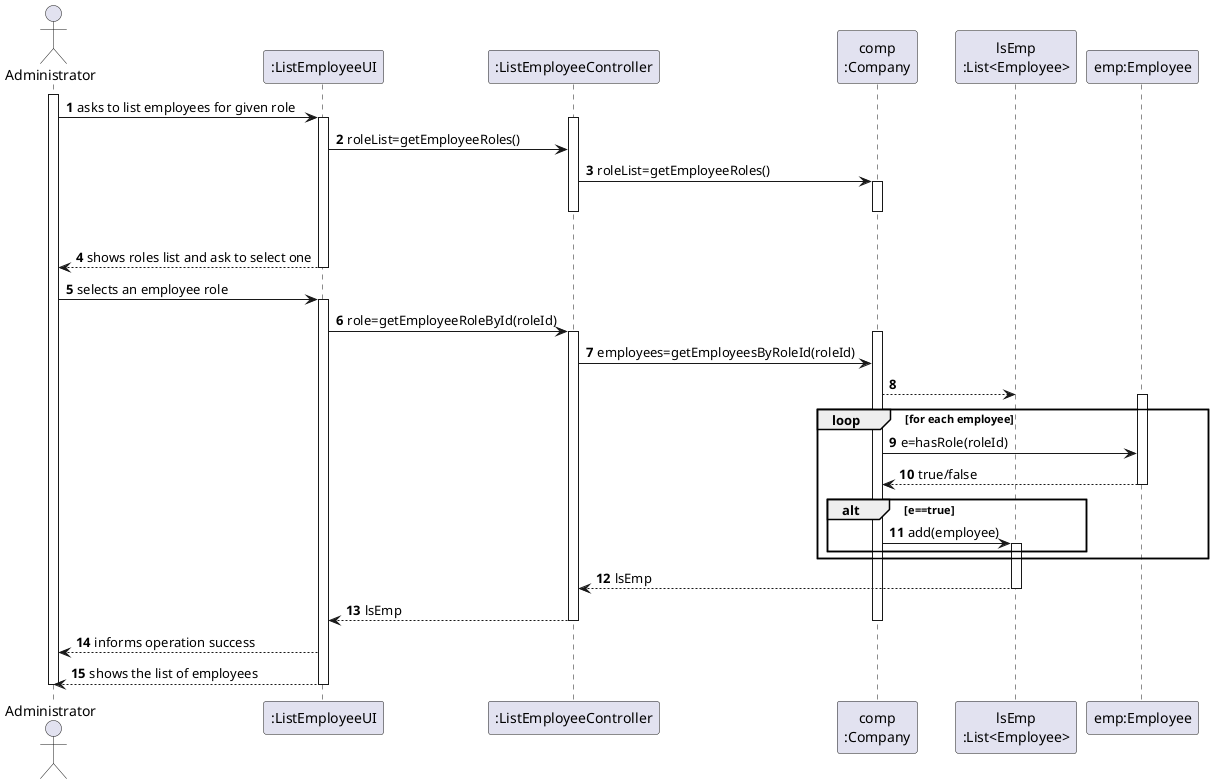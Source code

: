 @startuml
autonumber
'hide footbox
actor "Administrator" as ADM

participant ":ListEmployeeUI" as UI
participant ":ListEmployeeController" as CTRL
participant "comp\n:Company" as COMP
participant "lsEmp\n:List<Employee>" as LST
participant "emp:Employee" as EMP

activate ADM
ADM -> UI : asks to list employees for given role
activate UI
activate CTRL
UI -> CTRL : roleList=getEmployeeRoles()

CTRL -> COMP : roleList=getEmployeeRoles()
activate COMP
|||
deactivate COMP
deactivate CTRL

UI --> ADM : shows roles list and ask to select one
deactivate UI

ADM -> UI : selects an employee role
activate UI

UI -> CTRL : role=getEmployeeRoleById(roleId)
activate CTRL

activate COMP
CTRL -> COMP: employees=getEmployeesByRoleId(roleId)
COMP --> LST

loop for each employee
  activate EMP
    COMP -> EMP: e=hasRole(roleId)
    EMP --> COMP: true/false
  deactivate EMP
    alt e==true
        COMP -> LST: add(employee)
      activate LST
    end
end

LST --> CTRL: lsEmp
deactivate LST
CTRL --> UI: lsEmp

deactivate COMP
deactivate CTRL
UI --> ADM : informs operation success
UI --> ADM: shows the list of employees
deactivate UI

deactivate UI
deactivate CTRL
deactivate ADM

@enduml
